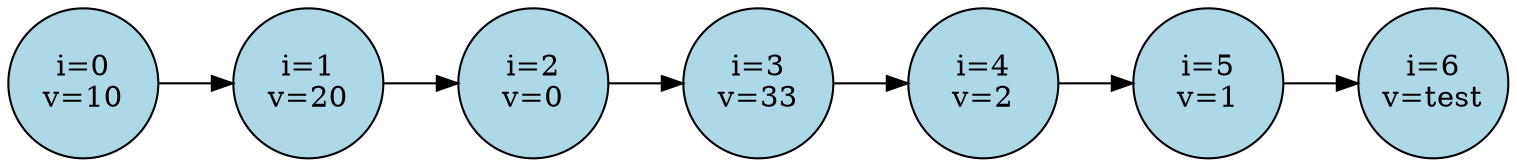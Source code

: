 digraph {
graph [
  rankdir=LR
];
node [
  style=filled,
  fillcolor=lightblue,
  shape=circle,
  fixedsize=true,
  width=1
];
edge [
  arrowsize=1,
  color=black
];

0 [
  label="i=0
v=10"
];
1 [
  label="i=1
v=20"
];
2 [
  label="i=2
v=0"
];
3 [
  label="i=3
v=33"
];
4 [
  label="i=4
v=2"
];
5 [
  label="i=5
v=1"
];
6 [
  label="i=6
v=test"
];
0 -> 1 [

];
1 -> 2 [

];
2 -> 3 [

];
3 -> 4 [

];
4 -> 5 [

];
5 -> 6 [

];
}